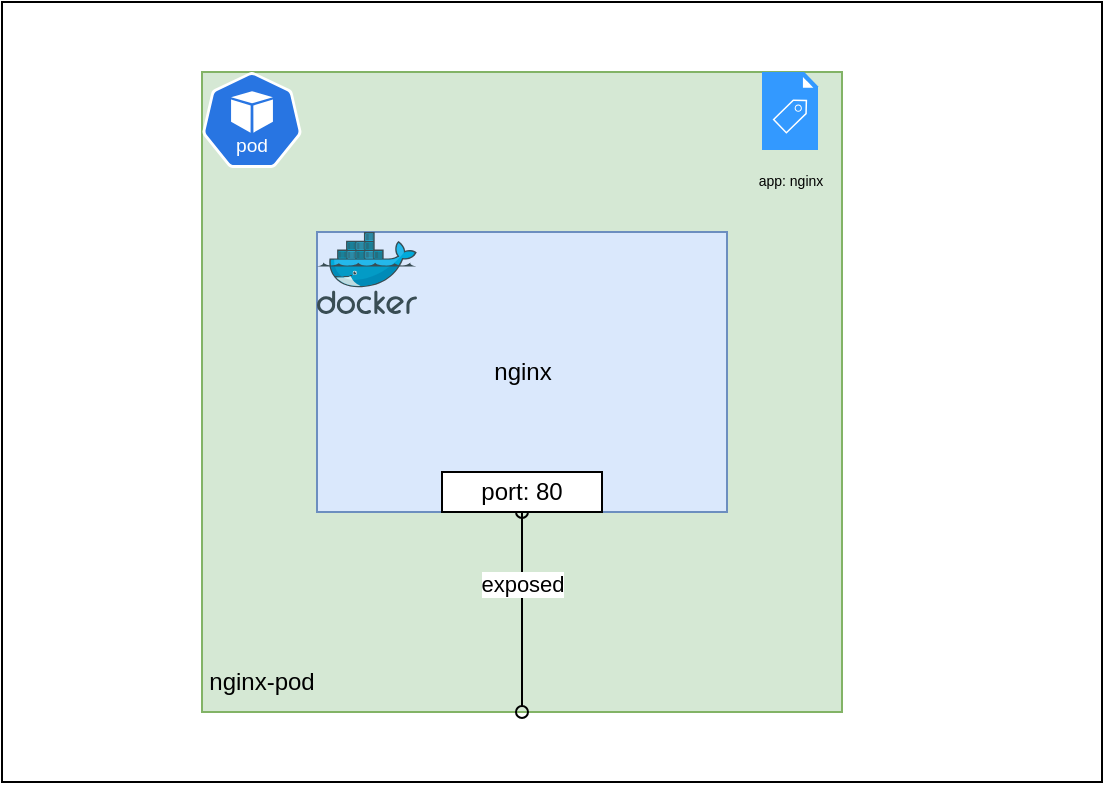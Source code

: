<mxfile version="24.4.0" type="device">
  <diagram name="Page-1" id="_ZAVwYhdTAqgek129n_g">
    <mxGraphModel dx="1026" dy="743" grid="1" gridSize="10" guides="1" tooltips="1" connect="1" arrows="1" fold="1" page="1" pageScale="1" pageWidth="850" pageHeight="1100" math="0" shadow="0">
      <root>
        <mxCell id="0" />
        <mxCell id="1" parent="0" />
        <mxCell id="MZhcFJe9jnBGqii4sTye-17" value="" style="rounded=0;whiteSpace=wrap;html=1;" parent="1" vertex="1">
          <mxGeometry x="60" y="285" width="550" height="390" as="geometry" />
        </mxCell>
        <mxCell id="MZhcFJe9jnBGqii4sTye-2" value="" style="rounded=0;whiteSpace=wrap;html=1;fillColor=#d5e8d4;strokeColor=#82b366;" parent="1" vertex="1">
          <mxGeometry x="160" y="320" width="320" height="320" as="geometry" />
        </mxCell>
        <mxCell id="MZhcFJe9jnBGqii4sTye-1" value="" style="aspect=fixed;sketch=0;html=1;dashed=0;whitespace=wrap;verticalLabelPosition=bottom;verticalAlign=top;fillColor=#2875E2;strokeColor=#ffffff;points=[[0.005,0.63,0],[0.1,0.2,0],[0.9,0.2,0],[0.5,0,0],[0.995,0.63,0],[0.72,0.99,0],[0.5,1,0],[0.28,0.99,0]];shape=mxgraph.kubernetes.icon2;kubernetesLabel=1;prIcon=pod" parent="1" vertex="1">
          <mxGeometry x="160" y="320" width="50" height="48" as="geometry" />
        </mxCell>
        <mxCell id="MZhcFJe9jnBGqii4sTye-3" value="nginx" style="rounded=0;whiteSpace=wrap;html=1;fillColor=#dae8fc;strokeColor=#6c8ebf;" parent="1" vertex="1">
          <mxGeometry x="217.5" y="400" width="205" height="140" as="geometry" />
        </mxCell>
        <mxCell id="MZhcFJe9jnBGqii4sTye-4" value="" style="image;sketch=0;aspect=fixed;html=1;points=[];align=center;fontSize=12;image=img/lib/mscae/Docker.svg;" parent="1" vertex="1">
          <mxGeometry x="217.5" y="400" width="50" height="41" as="geometry" />
        </mxCell>
        <mxCell id="MZhcFJe9jnBGqii4sTye-14" style="edgeStyle=orthogonalEdgeStyle;rounded=0;orthogonalLoop=1;jettySize=auto;html=1;exitX=0.5;exitY=1;exitDx=0;exitDy=0;startArrow=oval;startFill=0;endArrow=oval;endFill=0;" parent="1" source="MZhcFJe9jnBGqii4sTye-11" edge="1">
          <mxGeometry relative="1" as="geometry">
            <mxPoint x="319.94" y="540" as="sourcePoint" />
            <mxPoint x="320" y="640" as="targetPoint" />
            <Array as="points">
              <mxPoint x="320" y="530" />
            </Array>
          </mxGeometry>
        </mxCell>
        <mxCell id="MZhcFJe9jnBGqii4sTye-15" value="exposed" style="edgeLabel;html=1;align=center;verticalAlign=middle;resizable=0;points=[];" parent="MZhcFJe9jnBGqii4sTye-14" vertex="1" connectable="0">
          <mxGeometry x="-0.065" relative="1" as="geometry">
            <mxPoint as="offset" />
          </mxGeometry>
        </mxCell>
        <mxCell id="MZhcFJe9jnBGqii4sTye-11" value="port: 80" style="rounded=0;whiteSpace=wrap;html=1;" parent="1" vertex="1">
          <mxGeometry x="280" y="520" width="80" height="20" as="geometry" />
        </mxCell>
        <mxCell id="MZhcFJe9jnBGqii4sTye-18" value="nginx-pod" style="text;html=1;align=center;verticalAlign=middle;whiteSpace=wrap;rounded=0;" parent="1" vertex="1">
          <mxGeometry x="160" y="610" width="60" height="30" as="geometry" />
        </mxCell>
        <mxCell id="MZhcFJe9jnBGqii4sTye-21" value="&lt;font style=&quot;font-size: 7px;&quot;&gt;app: nginx&lt;/font&gt;" style="sketch=0;pointerEvents=1;shadow=0;dashed=0;html=1;strokeColor=none;fillColor=#3399FF;labelPosition=center;verticalLabelPosition=bottom;verticalAlign=top;align=center;outlineConnect=0;shape=mxgraph.veeam2.metadata_file;" parent="1" vertex="1">
          <mxGeometry x="440" y="320" width="28.0" height="39" as="geometry" />
        </mxCell>
      </root>
    </mxGraphModel>
  </diagram>
</mxfile>
